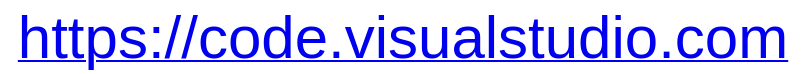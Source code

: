 <mxfile version="12.7.0" type="google"><diagram id="Lb2gcaWrPUdefBj0Ob56" name="Page-1"><mxGraphModel dx="1186" dy="729" grid="1" gridSize="10" guides="1" tooltips="1" connect="1" arrows="1" fold="1" page="1" pageScale="1" pageWidth="1920" pageHeight="1200" math="0" shadow="0"><root><mxCell id="0"/><mxCell id="1" parent="0"/><mxCell id="LE77yEvgBTlA4LTJMKv--1" value="&lt;a href=&quot;https://code.visualstudio.com/&quot;&gt;&lt;font style=&quot;font-size: 30px&quot;&gt;https://code.visualstudio.com&lt;/font&gt;&lt;/a&gt;" style="text;html=1;align=center;verticalAlign=middle;resizable=0;points=[];autosize=1;" vertex="1" parent="1"><mxGeometry x="759.67" y="460" width="400" height="30" as="geometry"/></mxCell></root></mxGraphModel></diagram></mxfile>